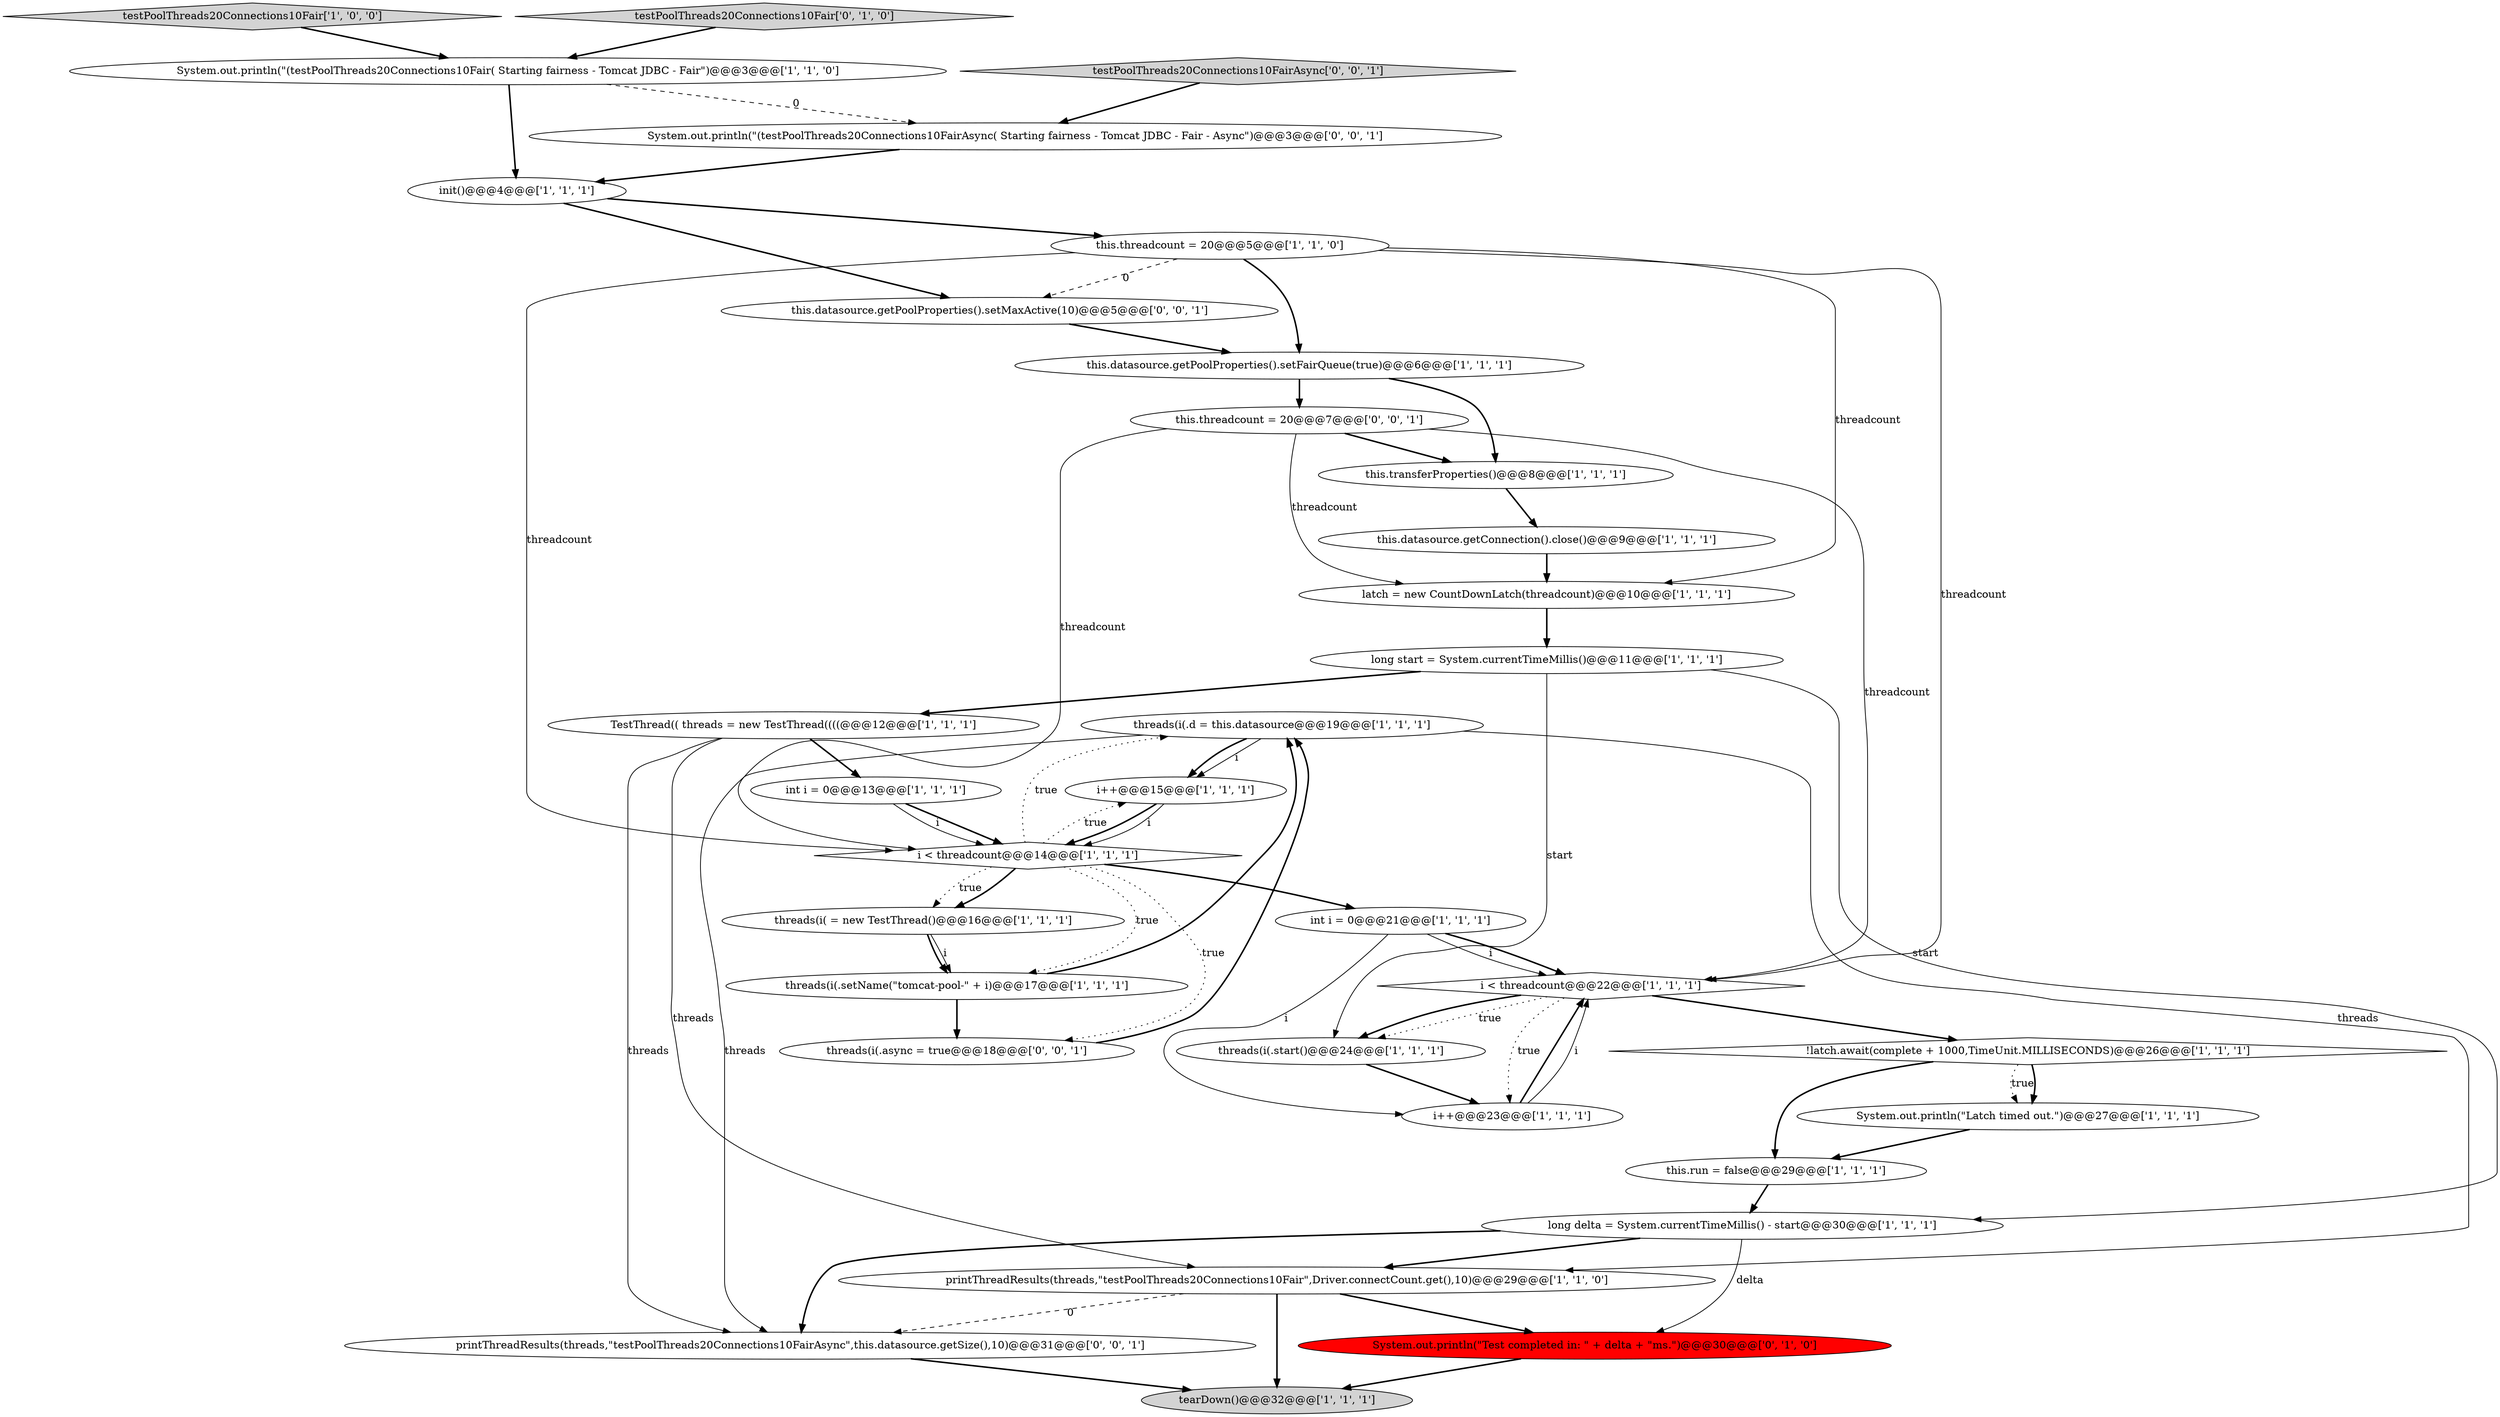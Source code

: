 digraph {
6 [style = filled, label = "threads(i(.d = this.datasource@@@19@@@['1', '1', '1']", fillcolor = white, shape = ellipse image = "AAA0AAABBB1BBB"];
17 [style = filled, label = "tearDown()@@@32@@@['1', '1', '1']", fillcolor = lightgray, shape = ellipse image = "AAA0AAABBB1BBB"];
22 [style = filled, label = "init()@@@4@@@['1', '1', '1']", fillcolor = white, shape = ellipse image = "AAA0AAABBB1BBB"];
25 [style = filled, label = "long start = System.currentTimeMillis()@@@11@@@['1', '1', '1']", fillcolor = white, shape = ellipse image = "AAA0AAABBB1BBB"];
13 [style = filled, label = "i < threadcount@@@22@@@['1', '1', '1']", fillcolor = white, shape = diamond image = "AAA0AAABBB1BBB"];
33 [style = filled, label = "printThreadResults(threads,\"testPoolThreads20Connections10FairAsync\",this.datasource.getSize(),10)@@@31@@@['0', '0', '1']", fillcolor = white, shape = ellipse image = "AAA0AAABBB3BBB"];
23 [style = filled, label = "i++@@@15@@@['1', '1', '1']", fillcolor = white, shape = ellipse image = "AAA0AAABBB1BBB"];
30 [style = filled, label = "this.threadcount = 20@@@7@@@['0', '0', '1']", fillcolor = white, shape = ellipse image = "AAA0AAABBB3BBB"];
24 [style = filled, label = "testPoolThreads20Connections10Fair['1', '0', '0']", fillcolor = lightgray, shape = diamond image = "AAA0AAABBB1BBB"];
3 [style = filled, label = "int i = 0@@@21@@@['1', '1', '1']", fillcolor = white, shape = ellipse image = "AAA0AAABBB1BBB"];
21 [style = filled, label = "long delta = System.currentTimeMillis() - start@@@30@@@['1', '1', '1']", fillcolor = white, shape = ellipse image = "AAA0AAABBB1BBB"];
15 [style = filled, label = "i < threadcount@@@14@@@['1', '1', '1']", fillcolor = white, shape = diamond image = "AAA0AAABBB1BBB"];
18 [style = filled, label = "!latch.await(complete + 1000,TimeUnit.MILLISECONDS)@@@26@@@['1', '1', '1']", fillcolor = white, shape = diamond image = "AAA0AAABBB1BBB"];
1 [style = filled, label = "this.transferProperties()@@@8@@@['1', '1', '1']", fillcolor = white, shape = ellipse image = "AAA0AAABBB1BBB"];
27 [style = filled, label = "System.out.println(\"Test completed in: \" + delta + \"ms.\")@@@30@@@['0', '1', '0']", fillcolor = red, shape = ellipse image = "AAA1AAABBB2BBB"];
2 [style = filled, label = "this.datasource.getPoolProperties().setFairQueue(true)@@@6@@@['1', '1', '1']", fillcolor = white, shape = ellipse image = "AAA0AAABBB1BBB"];
26 [style = filled, label = "testPoolThreads20Connections10Fair['0', '1', '0']", fillcolor = lightgray, shape = diamond image = "AAA0AAABBB2BBB"];
4 [style = filled, label = "int i = 0@@@13@@@['1', '1', '1']", fillcolor = white, shape = ellipse image = "AAA0AAABBB1BBB"];
14 [style = filled, label = "threads(i(.start()@@@24@@@['1', '1', '1']", fillcolor = white, shape = ellipse image = "AAA0AAABBB1BBB"];
29 [style = filled, label = "System.out.println(\"(testPoolThreads20Connections10FairAsync( Starting fairness - Tomcat JDBC - Fair - Async\")@@@3@@@['0', '0', '1']", fillcolor = white, shape = ellipse image = "AAA0AAABBB3BBB"];
16 [style = filled, label = "threads(i(.setName(\"tomcat-pool-\" + i)@@@17@@@['1', '1', '1']", fillcolor = white, shape = ellipse image = "AAA0AAABBB1BBB"];
9 [style = filled, label = "latch = new CountDownLatch(threadcount)@@@10@@@['1', '1', '1']", fillcolor = white, shape = ellipse image = "AAA0AAABBB1BBB"];
7 [style = filled, label = "i++@@@23@@@['1', '1', '1']", fillcolor = white, shape = ellipse image = "AAA0AAABBB1BBB"];
32 [style = filled, label = "threads(i(.async = true@@@18@@@['0', '0', '1']", fillcolor = white, shape = ellipse image = "AAA0AAABBB3BBB"];
19 [style = filled, label = "System.out.println(\"(testPoolThreads20Connections10Fair( Starting fairness - Tomcat JDBC - Fair\")@@@3@@@['1', '1', '0']", fillcolor = white, shape = ellipse image = "AAA0AAABBB1BBB"];
11 [style = filled, label = "printThreadResults(threads,\"testPoolThreads20Connections10Fair\",Driver.connectCount.get(),10)@@@29@@@['1', '1', '0']", fillcolor = white, shape = ellipse image = "AAA0AAABBB1BBB"];
0 [style = filled, label = "this.threadcount = 20@@@5@@@['1', '1', '0']", fillcolor = white, shape = ellipse image = "AAA0AAABBB1BBB"];
8 [style = filled, label = "System.out.println(\"Latch timed out.\")@@@27@@@['1', '1', '1']", fillcolor = white, shape = ellipse image = "AAA0AAABBB1BBB"];
20 [style = filled, label = "threads(i( = new TestThread()@@@16@@@['1', '1', '1']", fillcolor = white, shape = ellipse image = "AAA0AAABBB1BBB"];
31 [style = filled, label = "testPoolThreads20Connections10FairAsync['0', '0', '1']", fillcolor = lightgray, shape = diamond image = "AAA0AAABBB3BBB"];
12 [style = filled, label = "this.datasource.getConnection().close()@@@9@@@['1', '1', '1']", fillcolor = white, shape = ellipse image = "AAA0AAABBB1BBB"];
5 [style = filled, label = "this.run = false@@@29@@@['1', '1', '1']", fillcolor = white, shape = ellipse image = "AAA0AAABBB1BBB"];
28 [style = filled, label = "this.datasource.getPoolProperties().setMaxActive(10)@@@5@@@['0', '0', '1']", fillcolor = white, shape = ellipse image = "AAA0AAABBB3BBB"];
10 [style = filled, label = "TestThread(( threads = new TestThread((((@@@12@@@['1', '1', '1']", fillcolor = white, shape = ellipse image = "AAA0AAABBB1BBB"];
7->13 [style = bold, label=""];
0->13 [style = solid, label="threadcount"];
24->19 [style = bold, label=""];
0->15 [style = solid, label="threadcount"];
30->1 [style = bold, label=""];
6->11 [style = solid, label="threads"];
6->23 [style = solid, label="i"];
2->1 [style = bold, label=""];
6->23 [style = bold, label=""];
30->15 [style = solid, label="threadcount"];
16->6 [style = bold, label=""];
21->33 [style = bold, label=""];
11->33 [style = dashed, label="0"];
0->2 [style = bold, label=""];
4->15 [style = bold, label=""];
10->11 [style = solid, label="threads"];
23->15 [style = bold, label=""];
3->7 [style = solid, label="i"];
19->29 [style = dashed, label="0"];
31->29 [style = bold, label=""];
15->20 [style = dotted, label="true"];
22->28 [style = bold, label=""];
16->32 [style = bold, label=""];
18->8 [style = dotted, label="true"];
13->7 [style = dotted, label="true"];
15->16 [style = dotted, label="true"];
26->19 [style = bold, label=""];
12->9 [style = bold, label=""];
15->3 [style = bold, label=""];
3->13 [style = solid, label="i"];
0->28 [style = dashed, label="0"];
32->6 [style = bold, label=""];
21->27 [style = solid, label="delta"];
10->33 [style = solid, label="threads"];
14->7 [style = bold, label=""];
7->13 [style = solid, label="i"];
15->32 [style = dotted, label="true"];
5->21 [style = bold, label=""];
28->2 [style = bold, label=""];
22->0 [style = bold, label=""];
20->16 [style = bold, label=""];
8->5 [style = bold, label=""];
23->15 [style = solid, label="i"];
21->11 [style = bold, label=""];
20->16 [style = solid, label="i"];
4->15 [style = solid, label="i"];
15->20 [style = bold, label=""];
18->5 [style = bold, label=""];
9->25 [style = bold, label=""];
15->6 [style = dotted, label="true"];
30->9 [style = solid, label="threadcount"];
27->17 [style = bold, label=""];
1->12 [style = bold, label=""];
10->4 [style = bold, label=""];
3->13 [style = bold, label=""];
11->17 [style = bold, label=""];
25->21 [style = solid, label="start"];
25->10 [style = bold, label=""];
18->8 [style = bold, label=""];
29->22 [style = bold, label=""];
15->23 [style = dotted, label="true"];
2->30 [style = bold, label=""];
0->9 [style = solid, label="threadcount"];
6->33 [style = solid, label="threads"];
13->14 [style = dotted, label="true"];
30->13 [style = solid, label="threadcount"];
19->22 [style = bold, label=""];
13->14 [style = bold, label=""];
25->14 [style = solid, label="start"];
13->18 [style = bold, label=""];
33->17 [style = bold, label=""];
11->27 [style = bold, label=""];
}
